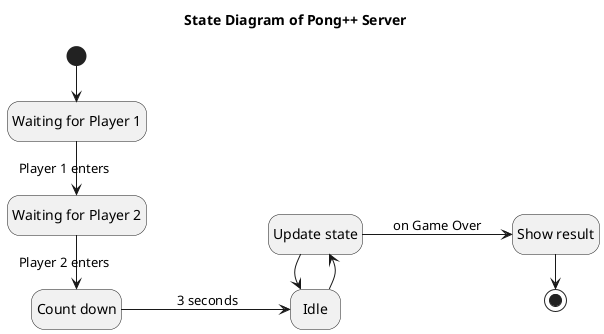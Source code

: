 @startuml

left to right direction
hide empty description

title "State Diagram of Pong++ Server"

state "Waiting for Player 1" as Wait1P
state "Waiting for Player 2" as Wait2P
state "Count down" as CountDown
state "Idle" as Idle
state "Update state" as UpdateState
state "Show result" as ShowResult

[*] -> Wait1P
Wait1P -> Wait2P: Player 1 enters
Wait2P -> CountDown: Player 2 enters
CountDown --> Idle: 3 seconds
Idle -> UpdateState
UpdateState -> Idle
UpdateState --> ShowResult: on Game Over
ShowResult -> [*]
@enduml